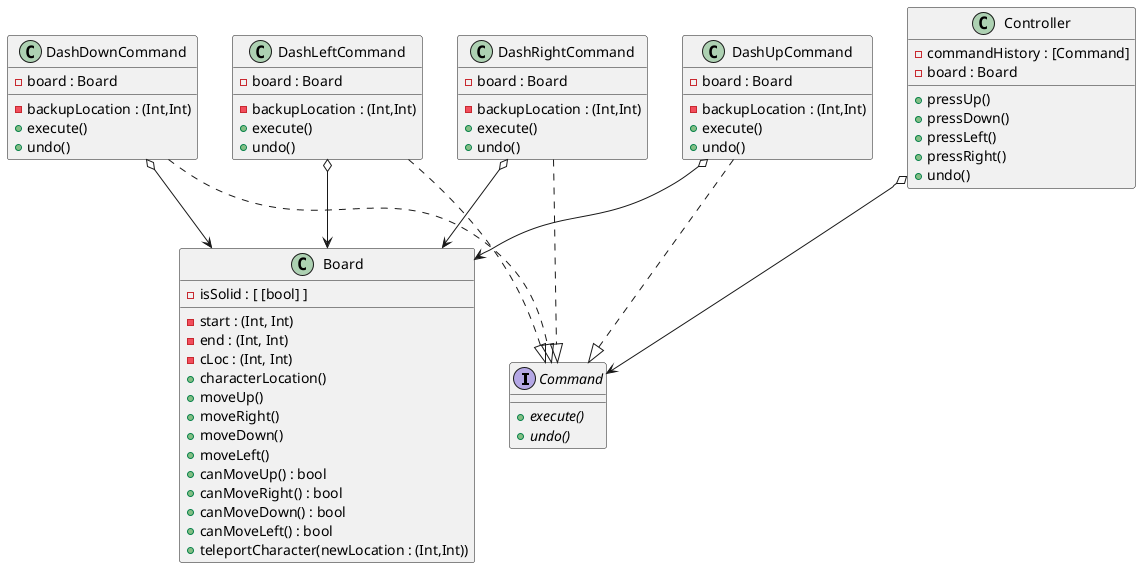 @startuml
  interface Command{
    + {abstract} execute()
    + {abstract} undo()
  }

  class DashUpCommand{
    - board : Board
    - backupLocation : (Int,Int)
    + execute()
    + undo()
  }

  class DashDownCommand{
    - board : Board
    - backupLocation : (Int,Int)
    + execute()
    + undo()
  }

  class DashLeftCommand{
    - board : Board
    - backupLocation : (Int,Int)
    + execute()
    + undo()
  }

  class DashRightCommand{
    - board : Board
    - backupLocation : (Int,Int)
    + execute()
    + undo()
  }

  class Board{
    - isSolid : [ [bool] ]
    - start : (Int, Int)
    - end : (Int, Int)
    - cLoc : (Int, Int)
    + characterLocation()
    + moveUp()
    + moveRight()
    + moveDown()
    + moveLeft()
    + canMoveUp() : bool
    + canMoveRight() : bool
    + canMoveDown() : bool
    + canMoveLeft() : bool
    + teleportCharacter(newLocation : (Int,Int))
  }

  class Controller{
    - commandHistory : [Command]
    - board : Board
    + pressUp()
    + pressDown()
    + pressLeft()
    + pressRight()
    + undo()
  }

  DashUpCommand ..|> Command
  DashDownCommand ..|> Command
  DashRightCommand ..|> Command
  DashLeftCommand ..|> Command
  Controller o--> Command
  DashUpCommand o--> Board
  DashDownCommand o--> Board
  DashRightCommand o--> Board
  DashLeftCommand o--> Board
@enduml

